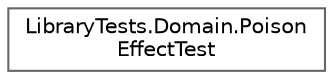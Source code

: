 digraph "Graphical Class Hierarchy"
{
 // INTERACTIVE_SVG=YES
 // LATEX_PDF_SIZE
  bgcolor="transparent";
  edge [fontname=Helvetica,fontsize=10,labelfontname=Helvetica,labelfontsize=10];
  node [fontname=Helvetica,fontsize=10,shape=box,height=0.2,width=0.4];
  rankdir="LR";
  Node0 [id="Node000000",label="LibraryTests.Domain.Poison\lEffectTest",height=0.2,width=0.4,color="grey40", fillcolor="white", style="filled",URL="$classLibraryTests_1_1Domain_1_1PoisonEffectTest.html",tooltip=" "];
}
